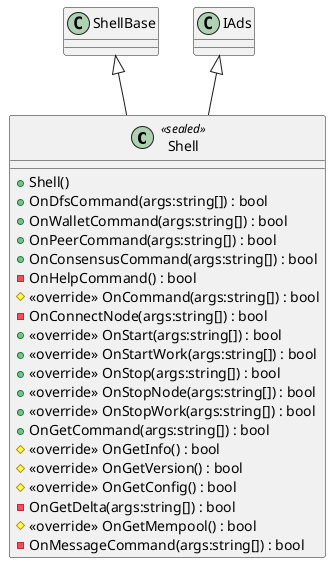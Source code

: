 @startuml
class Shell <<sealed>> {
    + Shell()
    + OnDfsCommand(args:string[]) : bool
    + OnWalletCommand(args:string[]) : bool
    + OnPeerCommand(args:string[]) : bool
    + OnConsensusCommand(args:string[]) : bool
    - OnHelpCommand() : bool
    # <<override>> OnCommand(args:string[]) : bool
    - OnConnectNode(args:string[]) : bool
    + <<override>> OnStart(args:string[]) : bool
    + <<override>> OnStartWork(args:string[]) : bool
    + <<override>> OnStop(args:string[]) : bool
    + <<override>> OnStopNode(args:string[]) : bool
    + <<override>> OnStopWork(args:string[]) : bool
    + OnGetCommand(args:string[]) : bool
    # <<override>> OnGetInfo() : bool
    # <<override>> OnGetVersion() : bool
    # <<override>> OnGetConfig() : bool
    - OnGetDelta(args:string[]) : bool
    # <<override>> OnGetMempool() : bool
    - OnMessageCommand(args:string[]) : bool
}
ShellBase <|-- Shell
IAds <|-- Shell
@enduml
